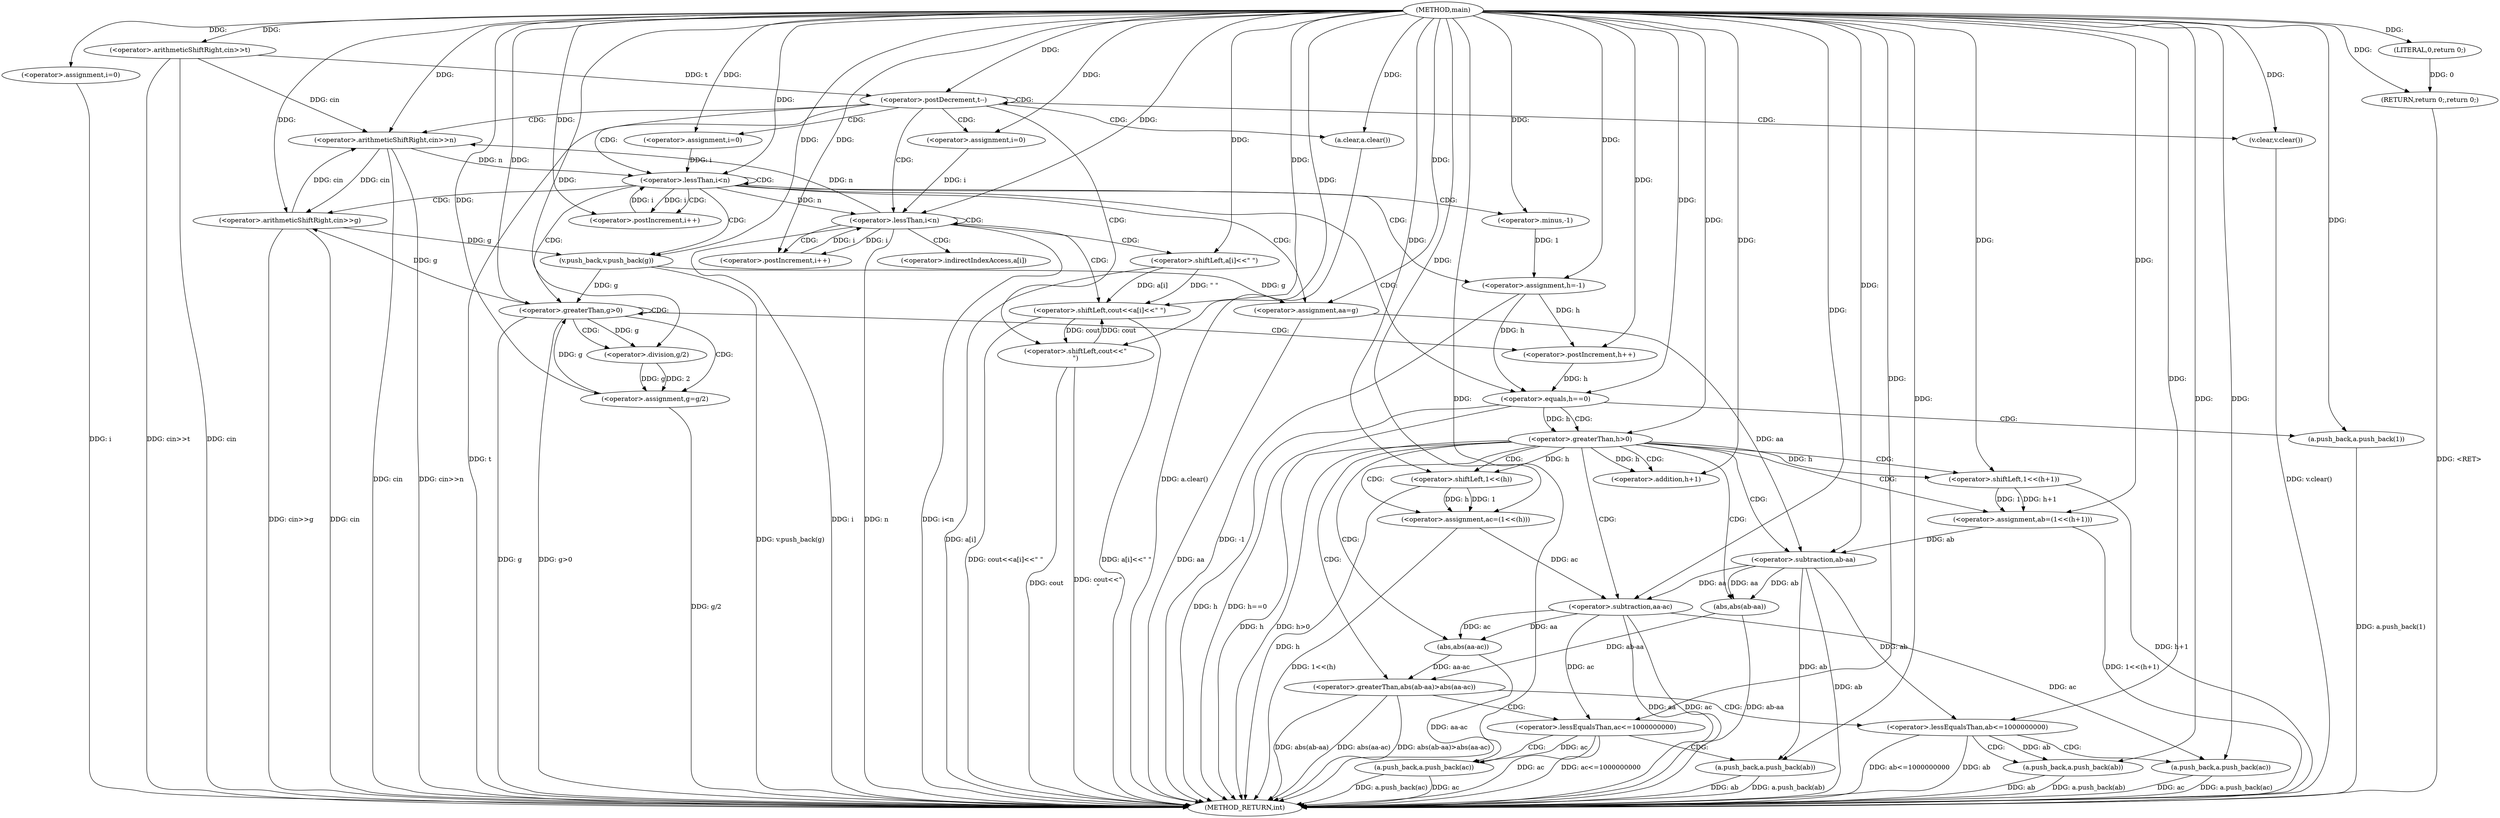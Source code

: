 digraph "main" {  
"1000102" [label = "(METHOD,main)" ]
"1000252" [label = "(METHOD_RETURN,int)" ]
"1000125" [label = "(<operator>.assignment,i=0)" ]
"1000128" [label = "(<operator>.arithmeticShiftRight,cin>>t)" ]
"1000250" [label = "(RETURN,return 0;,return 0;)" ]
"1000132" [label = "(<operator>.postDecrement,t--)" ]
"1000251" [label = "(LITERAL,0,return 0;)" ]
"1000135" [label = "(<operator>.arithmeticShiftRight,cin>>n)" ]
"1000245" [label = "(<operator>.shiftLeft,cout<<\"\n\")" ]
"1000248" [label = "(a.clear,a.clear())" ]
"1000249" [label = "(v.clear,v.clear())" ]
"1000139" [label = "(<operator>.assignment,i=0)" ]
"1000142" [label = "(<operator>.lessThan,i<n)" ]
"1000145" [label = "(<operator>.postIncrement,i++)" ]
"1000229" [label = "(<operator>.assignment,i=0)" ]
"1000232" [label = "(<operator>.lessThan,i<n)" ]
"1000235" [label = "(<operator>.postIncrement,i++)" ]
"1000148" [label = "(<operator>.arithmeticShiftRight,cin>>g)" ]
"1000151" [label = "(v.push_back,v.push_back(g))" ]
"1000153" [label = "(<operator>.assignment,h=-1)" ]
"1000157" [label = "(<operator>.assignment,aa=g)" ]
"1000238" [label = "(<operator>.shiftLeft,cout<<a[i]<<\" \")" ]
"1000161" [label = "(<operator>.greaterThan,g>0)" ]
"1000173" [label = "(<operator>.equals,h==0)" ]
"1000155" [label = "(<operator>.minus,-1)" ]
"1000165" [label = "(<operator>.postIncrement,h++)" ]
"1000167" [label = "(<operator>.assignment,g=g/2)" ]
"1000177" [label = "(a.push_back,a.push_back(1))" ]
"1000240" [label = "(<operator>.shiftLeft,a[i]<<\" \")" ]
"1000181" [label = "(<operator>.greaterThan,h>0)" ]
"1000169" [label = "(<operator>.division,g/2)" ]
"1000185" [label = "(<operator>.assignment,ab=(1<<(h+1)))" ]
"1000192" [label = "(<operator>.assignment,ac=(1<<(h)))" ]
"1000198" [label = "(<operator>.greaterThan,abs(ab-aa)>abs(aa-ac))" ]
"1000187" [label = "(<operator>.shiftLeft,1<<(h+1))" ]
"1000194" [label = "(<operator>.shiftLeft,1<<(h))" ]
"1000189" [label = "(<operator>.addition,h+1)" ]
"1000199" [label = "(abs,abs(ab-aa))" ]
"1000203" [label = "(abs,abs(aa-ac))" ]
"1000209" [label = "(<operator>.lessEqualsThan,ac<=1000000000)" ]
"1000212" [label = "(a.push_back,a.push_back(ac))" ]
"1000200" [label = "(<operator>.subtraction,ab-aa)" ]
"1000204" [label = "(<operator>.subtraction,aa-ac)" ]
"1000215" [label = "(a.push_back,a.push_back(ab))" ]
"1000220" [label = "(<operator>.lessEqualsThan,ab<=1000000000)" ]
"1000223" [label = "(a.push_back,a.push_back(ab))" ]
"1000226" [label = "(a.push_back,a.push_back(ac))" ]
"1000241" [label = "(<operator>.indirectIndexAccess,a[i])" ]
  "1000250" -> "1000252"  [ label = "DDG: <RET>"] 
  "1000125" -> "1000252"  [ label = "DDG: i"] 
  "1000128" -> "1000252"  [ label = "DDG: cin"] 
  "1000128" -> "1000252"  [ label = "DDG: cin>>t"] 
  "1000132" -> "1000252"  [ label = "DDG: t"] 
  "1000135" -> "1000252"  [ label = "DDG: cin"] 
  "1000135" -> "1000252"  [ label = "DDG: cin>>n"] 
  "1000232" -> "1000252"  [ label = "DDG: i"] 
  "1000232" -> "1000252"  [ label = "DDG: n"] 
  "1000232" -> "1000252"  [ label = "DDG: i<n"] 
  "1000245" -> "1000252"  [ label = "DDG: cout"] 
  "1000245" -> "1000252"  [ label = "DDG: cout<<\"\n\""] 
  "1000248" -> "1000252"  [ label = "DDG: a.clear()"] 
  "1000249" -> "1000252"  [ label = "DDG: v.clear()"] 
  "1000240" -> "1000252"  [ label = "DDG: a[i]"] 
  "1000238" -> "1000252"  [ label = "DDG: a[i]<<\" \""] 
  "1000238" -> "1000252"  [ label = "DDG: cout<<a[i]<<\" \""] 
  "1000148" -> "1000252"  [ label = "DDG: cin"] 
  "1000148" -> "1000252"  [ label = "DDG: cin>>g"] 
  "1000151" -> "1000252"  [ label = "DDG: v.push_back(g)"] 
  "1000153" -> "1000252"  [ label = "DDG: -1"] 
  "1000157" -> "1000252"  [ label = "DDG: aa"] 
  "1000161" -> "1000252"  [ label = "DDG: g"] 
  "1000161" -> "1000252"  [ label = "DDG: g>0"] 
  "1000173" -> "1000252"  [ label = "DDG: h"] 
  "1000173" -> "1000252"  [ label = "DDG: h==0"] 
  "1000181" -> "1000252"  [ label = "DDG: h"] 
  "1000181" -> "1000252"  [ label = "DDG: h>0"] 
  "1000187" -> "1000252"  [ label = "DDG: h+1"] 
  "1000185" -> "1000252"  [ label = "DDG: 1<<(h+1)"] 
  "1000194" -> "1000252"  [ label = "DDG: h"] 
  "1000192" -> "1000252"  [ label = "DDG: 1<<(h)"] 
  "1000200" -> "1000252"  [ label = "DDG: ab"] 
  "1000199" -> "1000252"  [ label = "DDG: ab-aa"] 
  "1000198" -> "1000252"  [ label = "DDG: abs(ab-aa)"] 
  "1000204" -> "1000252"  [ label = "DDG: aa"] 
  "1000204" -> "1000252"  [ label = "DDG: ac"] 
  "1000203" -> "1000252"  [ label = "DDG: aa-ac"] 
  "1000198" -> "1000252"  [ label = "DDG: abs(aa-ac)"] 
  "1000198" -> "1000252"  [ label = "DDG: abs(ab-aa)>abs(aa-ac)"] 
  "1000220" -> "1000252"  [ label = "DDG: ab"] 
  "1000220" -> "1000252"  [ label = "DDG: ab<=1000000000"] 
  "1000226" -> "1000252"  [ label = "DDG: ac"] 
  "1000226" -> "1000252"  [ label = "DDG: a.push_back(ac)"] 
  "1000223" -> "1000252"  [ label = "DDG: ab"] 
  "1000223" -> "1000252"  [ label = "DDG: a.push_back(ab)"] 
  "1000209" -> "1000252"  [ label = "DDG: ac"] 
  "1000209" -> "1000252"  [ label = "DDG: ac<=1000000000"] 
  "1000215" -> "1000252"  [ label = "DDG: ab"] 
  "1000215" -> "1000252"  [ label = "DDG: a.push_back(ab)"] 
  "1000212" -> "1000252"  [ label = "DDG: ac"] 
  "1000212" -> "1000252"  [ label = "DDG: a.push_back(ac)"] 
  "1000177" -> "1000252"  [ label = "DDG: a.push_back(1)"] 
  "1000167" -> "1000252"  [ label = "DDG: g/2"] 
  "1000102" -> "1000125"  [ label = "DDG: "] 
  "1000251" -> "1000250"  [ label = "DDG: 0"] 
  "1000102" -> "1000250"  [ label = "DDG: "] 
  "1000102" -> "1000128"  [ label = "DDG: "] 
  "1000102" -> "1000251"  [ label = "DDG: "] 
  "1000128" -> "1000132"  [ label = "DDG: t"] 
  "1000102" -> "1000132"  [ label = "DDG: "] 
  "1000102" -> "1000248"  [ label = "DDG: "] 
  "1000102" -> "1000249"  [ label = "DDG: "] 
  "1000128" -> "1000135"  [ label = "DDG: cin"] 
  "1000148" -> "1000135"  [ label = "DDG: cin"] 
  "1000102" -> "1000135"  [ label = "DDG: "] 
  "1000232" -> "1000135"  [ label = "DDG: n"] 
  "1000102" -> "1000139"  [ label = "DDG: "] 
  "1000102" -> "1000229"  [ label = "DDG: "] 
  "1000238" -> "1000245"  [ label = "DDG: cout"] 
  "1000102" -> "1000245"  [ label = "DDG: "] 
  "1000139" -> "1000142"  [ label = "DDG: i"] 
  "1000145" -> "1000142"  [ label = "DDG: i"] 
  "1000102" -> "1000142"  [ label = "DDG: "] 
  "1000135" -> "1000142"  [ label = "DDG: n"] 
  "1000142" -> "1000145"  [ label = "DDG: i"] 
  "1000102" -> "1000145"  [ label = "DDG: "] 
  "1000155" -> "1000153"  [ label = "DDG: 1"] 
  "1000151" -> "1000157"  [ label = "DDG: g"] 
  "1000102" -> "1000157"  [ label = "DDG: "] 
  "1000229" -> "1000232"  [ label = "DDG: i"] 
  "1000235" -> "1000232"  [ label = "DDG: i"] 
  "1000102" -> "1000232"  [ label = "DDG: "] 
  "1000142" -> "1000232"  [ label = "DDG: n"] 
  "1000232" -> "1000235"  [ label = "DDG: i"] 
  "1000102" -> "1000235"  [ label = "DDG: "] 
  "1000135" -> "1000148"  [ label = "DDG: cin"] 
  "1000102" -> "1000148"  [ label = "DDG: "] 
  "1000161" -> "1000148"  [ label = "DDG: g"] 
  "1000148" -> "1000151"  [ label = "DDG: g"] 
  "1000102" -> "1000151"  [ label = "DDG: "] 
  "1000102" -> "1000153"  [ label = "DDG: "] 
  "1000245" -> "1000238"  [ label = "DDG: cout"] 
  "1000102" -> "1000238"  [ label = "DDG: "] 
  "1000240" -> "1000238"  [ label = "DDG: \" \""] 
  "1000240" -> "1000238"  [ label = "DDG: a[i]"] 
  "1000102" -> "1000155"  [ label = "DDG: "] 
  "1000167" -> "1000161"  [ label = "DDG: g"] 
  "1000102" -> "1000161"  [ label = "DDG: "] 
  "1000151" -> "1000161"  [ label = "DDG: g"] 
  "1000169" -> "1000167"  [ label = "DDG: g"] 
  "1000169" -> "1000167"  [ label = "DDG: 2"] 
  "1000153" -> "1000173"  [ label = "DDG: h"] 
  "1000165" -> "1000173"  [ label = "DDG: h"] 
  "1000102" -> "1000173"  [ label = "DDG: "] 
  "1000102" -> "1000240"  [ label = "DDG: "] 
  "1000153" -> "1000165"  [ label = "DDG: h"] 
  "1000102" -> "1000165"  [ label = "DDG: "] 
  "1000102" -> "1000167"  [ label = "DDG: "] 
  "1000102" -> "1000177"  [ label = "DDG: "] 
  "1000161" -> "1000169"  [ label = "DDG: g"] 
  "1000102" -> "1000169"  [ label = "DDG: "] 
  "1000173" -> "1000181"  [ label = "DDG: h"] 
  "1000102" -> "1000181"  [ label = "DDG: "] 
  "1000187" -> "1000185"  [ label = "DDG: 1"] 
  "1000187" -> "1000185"  [ label = "DDG: h+1"] 
  "1000194" -> "1000192"  [ label = "DDG: 1"] 
  "1000194" -> "1000192"  [ label = "DDG: h"] 
  "1000102" -> "1000185"  [ label = "DDG: "] 
  "1000102" -> "1000192"  [ label = "DDG: "] 
  "1000102" -> "1000187"  [ label = "DDG: "] 
  "1000181" -> "1000187"  [ label = "DDG: h"] 
  "1000102" -> "1000194"  [ label = "DDG: "] 
  "1000181" -> "1000194"  [ label = "DDG: h"] 
  "1000199" -> "1000198"  [ label = "DDG: ab-aa"] 
  "1000203" -> "1000198"  [ label = "DDG: aa-ac"] 
  "1000181" -> "1000189"  [ label = "DDG: h"] 
  "1000102" -> "1000189"  [ label = "DDG: "] 
  "1000200" -> "1000199"  [ label = "DDG: ab"] 
  "1000200" -> "1000199"  [ label = "DDG: aa"] 
  "1000204" -> "1000203"  [ label = "DDG: ac"] 
  "1000204" -> "1000203"  [ label = "DDG: aa"] 
  "1000185" -> "1000200"  [ label = "DDG: ab"] 
  "1000102" -> "1000200"  [ label = "DDG: "] 
  "1000157" -> "1000200"  [ label = "DDG: aa"] 
  "1000200" -> "1000204"  [ label = "DDG: aa"] 
  "1000102" -> "1000204"  [ label = "DDG: "] 
  "1000192" -> "1000204"  [ label = "DDG: ac"] 
  "1000204" -> "1000209"  [ label = "DDG: ac"] 
  "1000102" -> "1000209"  [ label = "DDG: "] 
  "1000209" -> "1000212"  [ label = "DDG: ac"] 
  "1000102" -> "1000212"  [ label = "DDG: "] 
  "1000200" -> "1000215"  [ label = "DDG: ab"] 
  "1000102" -> "1000215"  [ label = "DDG: "] 
  "1000200" -> "1000220"  [ label = "DDG: ab"] 
  "1000102" -> "1000220"  [ label = "DDG: "] 
  "1000220" -> "1000223"  [ label = "DDG: ab"] 
  "1000102" -> "1000223"  [ label = "DDG: "] 
  "1000204" -> "1000226"  [ label = "DDG: ac"] 
  "1000102" -> "1000226"  [ label = "DDG: "] 
  "1000132" -> "1000142"  [ label = "CDG: "] 
  "1000132" -> "1000139"  [ label = "CDG: "] 
  "1000132" -> "1000132"  [ label = "CDG: "] 
  "1000132" -> "1000248"  [ label = "CDG: "] 
  "1000132" -> "1000245"  [ label = "CDG: "] 
  "1000132" -> "1000232"  [ label = "CDG: "] 
  "1000132" -> "1000229"  [ label = "CDG: "] 
  "1000132" -> "1000135"  [ label = "CDG: "] 
  "1000132" -> "1000249"  [ label = "CDG: "] 
  "1000142" -> "1000142"  [ label = "CDG: "] 
  "1000142" -> "1000161"  [ label = "CDG: "] 
  "1000142" -> "1000148"  [ label = "CDG: "] 
  "1000142" -> "1000157"  [ label = "CDG: "] 
  "1000142" -> "1000151"  [ label = "CDG: "] 
  "1000142" -> "1000145"  [ label = "CDG: "] 
  "1000142" -> "1000153"  [ label = "CDG: "] 
  "1000142" -> "1000173"  [ label = "CDG: "] 
  "1000142" -> "1000155"  [ label = "CDG: "] 
  "1000232" -> "1000238"  [ label = "CDG: "] 
  "1000232" -> "1000235"  [ label = "CDG: "] 
  "1000232" -> "1000240"  [ label = "CDG: "] 
  "1000232" -> "1000232"  [ label = "CDG: "] 
  "1000232" -> "1000241"  [ label = "CDG: "] 
  "1000161" -> "1000161"  [ label = "CDG: "] 
  "1000161" -> "1000165"  [ label = "CDG: "] 
  "1000161" -> "1000167"  [ label = "CDG: "] 
  "1000161" -> "1000169"  [ label = "CDG: "] 
  "1000173" -> "1000177"  [ label = "CDG: "] 
  "1000173" -> "1000181"  [ label = "CDG: "] 
  "1000181" -> "1000200"  [ label = "CDG: "] 
  "1000181" -> "1000199"  [ label = "CDG: "] 
  "1000181" -> "1000204"  [ label = "CDG: "] 
  "1000181" -> "1000194"  [ label = "CDG: "] 
  "1000181" -> "1000192"  [ label = "CDG: "] 
  "1000181" -> "1000198"  [ label = "CDG: "] 
  "1000181" -> "1000187"  [ label = "CDG: "] 
  "1000181" -> "1000185"  [ label = "CDG: "] 
  "1000181" -> "1000189"  [ label = "CDG: "] 
  "1000181" -> "1000203"  [ label = "CDG: "] 
  "1000198" -> "1000220"  [ label = "CDG: "] 
  "1000198" -> "1000209"  [ label = "CDG: "] 
  "1000209" -> "1000212"  [ label = "CDG: "] 
  "1000209" -> "1000215"  [ label = "CDG: "] 
  "1000220" -> "1000226"  [ label = "CDG: "] 
  "1000220" -> "1000223"  [ label = "CDG: "] 
}
